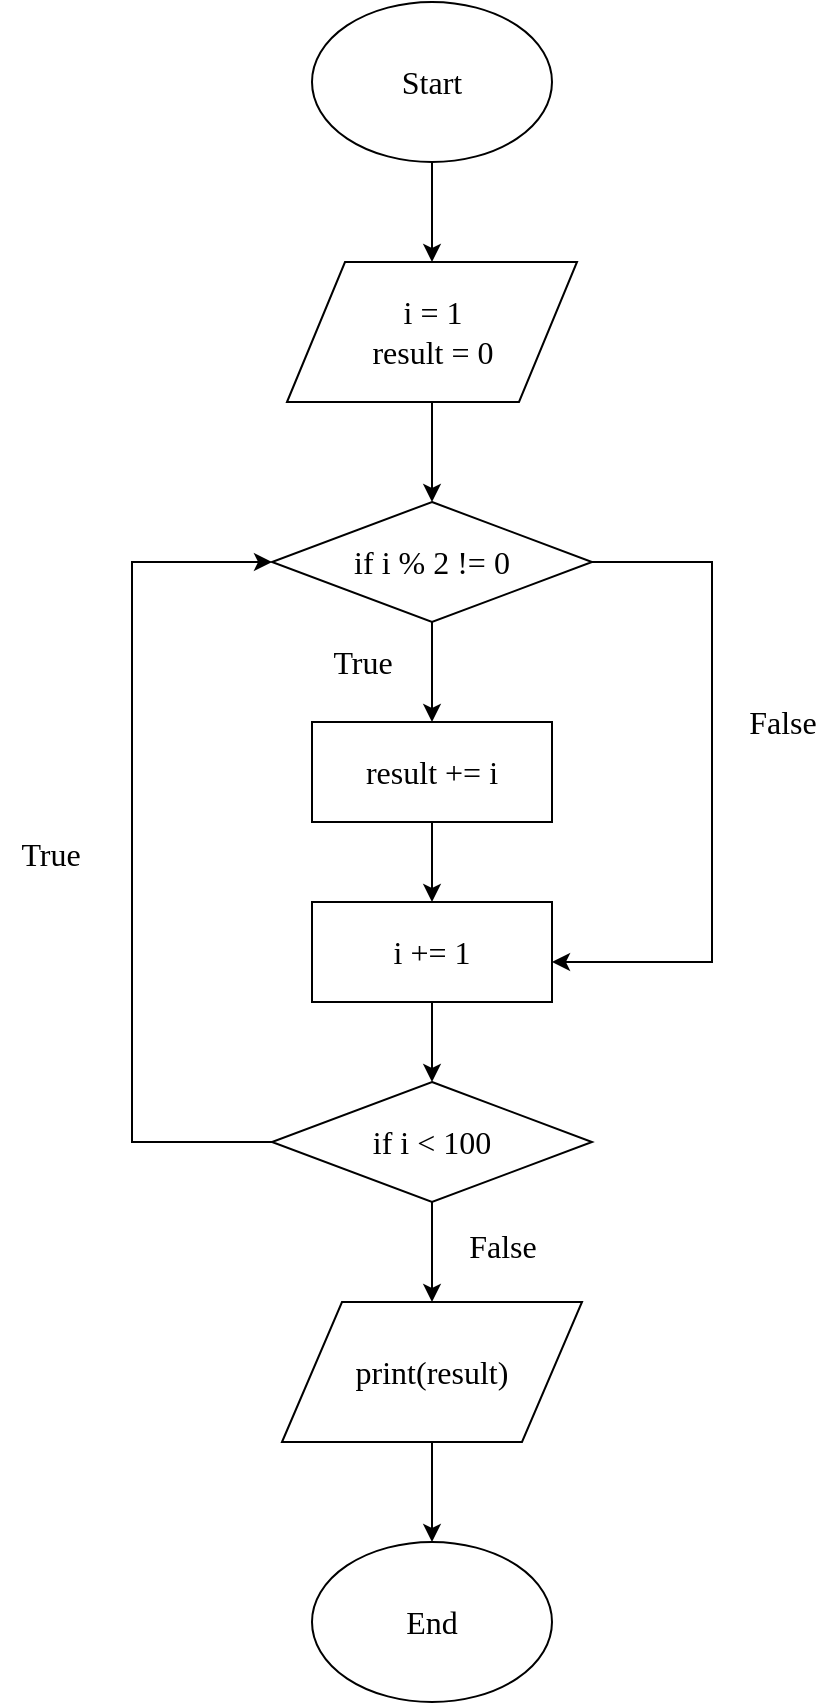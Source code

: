 <mxfile version="13.0.3" type="device"><diagram id="NUI7zc9maw_cin1p1GSc" name="Page-1"><mxGraphModel dx="790" dy="961" grid="1" gridSize="10" guides="1" tooltips="1" connect="1" arrows="1" fold="1" page="1" pageScale="1" pageWidth="827" pageHeight="1169" math="0" shadow="0"><root><mxCell id="0"/><mxCell id="1" parent="0"/><mxCell id="NsPyF_4NceqqD-2Rwsx3-19" value="" style="edgeStyle=orthogonalEdgeStyle;rounded=0;orthogonalLoop=1;jettySize=auto;html=1;fontFamily=Tahoma;fontSize=16;" edge="1" parent="1" source="NsPyF_4NceqqD-2Rwsx3-1" target="NsPyF_4NceqqD-2Rwsx3-3"><mxGeometry relative="1" as="geometry"/></mxCell><mxCell id="NsPyF_4NceqqD-2Rwsx3-1" value="Start" style="ellipse;whiteSpace=wrap;html=1;fontSize=16;fontFamily=Tahoma;" vertex="1" parent="1"><mxGeometry x="330" y="30" width="120" height="80" as="geometry"/></mxCell><mxCell id="NsPyF_4NceqqD-2Rwsx3-2" value="End" style="ellipse;whiteSpace=wrap;html=1;fontSize=16;fontFamily=Tahoma;" vertex="1" parent="1"><mxGeometry x="330" y="800" width="120" height="80" as="geometry"/></mxCell><mxCell id="NsPyF_4NceqqD-2Rwsx3-32" style="edgeStyle=orthogonalEdgeStyle;rounded=0;orthogonalLoop=1;jettySize=auto;html=1;entryX=0.5;entryY=0;entryDx=0;entryDy=0;fontFamily=Tahoma;fontSize=16;" edge="1" parent="1" source="NsPyF_4NceqqD-2Rwsx3-3" target="NsPyF_4NceqqD-2Rwsx3-10"><mxGeometry relative="1" as="geometry"/></mxCell><mxCell id="NsPyF_4NceqqD-2Rwsx3-3" value="i = 1&lt;br&gt;result = 0" style="shape=parallelogram;perimeter=parallelogramPerimeter;whiteSpace=wrap;html=1;fontFamily=Tahoma;fontSize=16;" vertex="1" parent="1"><mxGeometry x="317.5" y="160" width="145" height="70" as="geometry"/></mxCell><mxCell id="NsPyF_4NceqqD-2Rwsx3-31" style="edgeStyle=orthogonalEdgeStyle;rounded=0;orthogonalLoop=1;jettySize=auto;html=1;fontFamily=Tahoma;fontSize=16;" edge="1" parent="1" source="NsPyF_4NceqqD-2Rwsx3-4" target="NsPyF_4NceqqD-2Rwsx3-5"><mxGeometry relative="1" as="geometry"/></mxCell><mxCell id="NsPyF_4NceqqD-2Rwsx3-4" value="i += 1" style="rounded=0;whiteSpace=wrap;html=1;fontFamily=Tahoma;fontSize=16;" vertex="1" parent="1"><mxGeometry x="330" y="480" width="120" height="50" as="geometry"/></mxCell><mxCell id="NsPyF_4NceqqD-2Rwsx3-9" value="" style="edgeStyle=orthogonalEdgeStyle;rounded=0;orthogonalLoop=1;jettySize=auto;html=1;fontFamily=Tahoma;fontSize=16;" edge="1" parent="1" source="NsPyF_4NceqqD-2Rwsx3-5" target="NsPyF_4NceqqD-2Rwsx3-6"><mxGeometry relative="1" as="geometry"/></mxCell><mxCell id="NsPyF_4NceqqD-2Rwsx3-34" style="edgeStyle=orthogonalEdgeStyle;rounded=0;orthogonalLoop=1;jettySize=auto;html=1;entryX=0;entryY=0.5;entryDx=0;entryDy=0;fontFamily=Tahoma;fontSize=16;exitX=0;exitY=0.5;exitDx=0;exitDy=0;" edge="1" parent="1" source="NsPyF_4NceqqD-2Rwsx3-5" target="NsPyF_4NceqqD-2Rwsx3-10"><mxGeometry relative="1" as="geometry"><Array as="points"><mxPoint x="240" y="600"/><mxPoint x="240" y="310"/></Array></mxGeometry></mxCell><mxCell id="NsPyF_4NceqqD-2Rwsx3-5" value="if i &amp;lt; 100" style="rhombus;whiteSpace=wrap;html=1;fontFamily=Tahoma;fontSize=16;" vertex="1" parent="1"><mxGeometry x="310" y="570" width="160" height="60" as="geometry"/></mxCell><mxCell id="NsPyF_4NceqqD-2Rwsx3-8" value="" style="edgeStyle=orthogonalEdgeStyle;rounded=0;orthogonalLoop=1;jettySize=auto;html=1;fontFamily=Tahoma;fontSize=16;" edge="1" parent="1" source="NsPyF_4NceqqD-2Rwsx3-6" target="NsPyF_4NceqqD-2Rwsx3-2"><mxGeometry relative="1" as="geometry"><mxPoint x="390" y="800" as="targetPoint"/></mxGeometry></mxCell><mxCell id="NsPyF_4NceqqD-2Rwsx3-6" value="print(result)" style="shape=parallelogram;perimeter=parallelogramPerimeter;whiteSpace=wrap;html=1;fontFamily=Tahoma;fontSize=16;" vertex="1" parent="1"><mxGeometry x="315" y="680" width="150" height="70" as="geometry"/></mxCell><mxCell id="NsPyF_4NceqqD-2Rwsx3-16" value="" style="edgeStyle=orthogonalEdgeStyle;rounded=0;orthogonalLoop=1;jettySize=auto;html=1;fontFamily=Tahoma;fontSize=16;" edge="1" parent="1" source="NsPyF_4NceqqD-2Rwsx3-10" target="NsPyF_4NceqqD-2Rwsx3-12"><mxGeometry relative="1" as="geometry"/></mxCell><mxCell id="NsPyF_4NceqqD-2Rwsx3-33" style="edgeStyle=orthogonalEdgeStyle;rounded=0;orthogonalLoop=1;jettySize=auto;html=1;fontFamily=Tahoma;fontSize=16;" edge="1" parent="1" source="NsPyF_4NceqqD-2Rwsx3-10" target="NsPyF_4NceqqD-2Rwsx3-4"><mxGeometry relative="1" as="geometry"><mxPoint x="450" y="495" as="targetPoint"/><Array as="points"><mxPoint x="530" y="310"/><mxPoint x="530" y="510"/></Array></mxGeometry></mxCell><mxCell id="NsPyF_4NceqqD-2Rwsx3-10" value="if i % 2 != 0" style="rhombus;whiteSpace=wrap;html=1;fontFamily=Tahoma;fontSize=16;" vertex="1" parent="1"><mxGeometry x="310" y="280" width="160" height="60" as="geometry"/></mxCell><mxCell id="NsPyF_4NceqqD-2Rwsx3-11" value="False" style="text;html=1;align=center;verticalAlign=middle;resizable=0;points=[];autosize=1;fontSize=16;fontFamily=Tahoma;" vertex="1" parent="1"><mxGeometry x="400" y="642" width="50" height="20" as="geometry"/></mxCell><mxCell id="NsPyF_4NceqqD-2Rwsx3-30" style="edgeStyle=orthogonalEdgeStyle;rounded=0;orthogonalLoop=1;jettySize=auto;html=1;fontFamily=Tahoma;fontSize=16;" edge="1" parent="1" source="NsPyF_4NceqqD-2Rwsx3-12" target="NsPyF_4NceqqD-2Rwsx3-4"><mxGeometry relative="1" as="geometry"/></mxCell><mxCell id="NsPyF_4NceqqD-2Rwsx3-12" value="result += i" style="rounded=0;whiteSpace=wrap;html=1;fontFamily=Tahoma;fontSize=16;" vertex="1" parent="1"><mxGeometry x="330" y="390" width="120" height="50" as="geometry"/></mxCell><mxCell id="NsPyF_4NceqqD-2Rwsx3-21" value="True" style="text;html=1;align=center;verticalAlign=middle;resizable=0;points=[];autosize=1;fontSize=16;fontFamily=Tahoma;" vertex="1" parent="1"><mxGeometry x="174" y="446" width="50" height="20" as="geometry"/></mxCell><mxCell id="NsPyF_4NceqqD-2Rwsx3-23" value="False" style="text;html=1;align=center;verticalAlign=middle;resizable=0;points=[];autosize=1;fontSize=16;fontFamily=Tahoma;" vertex="1" parent="1"><mxGeometry x="540" y="380" width="50" height="20" as="geometry"/></mxCell><mxCell id="NsPyF_4NceqqD-2Rwsx3-24" value="True" style="text;html=1;align=center;verticalAlign=middle;resizable=0;points=[];autosize=1;fontSize=16;fontFamily=Tahoma;" vertex="1" parent="1"><mxGeometry x="330" y="350" width="50" height="20" as="geometry"/></mxCell></root></mxGraphModel></diagram></mxfile>